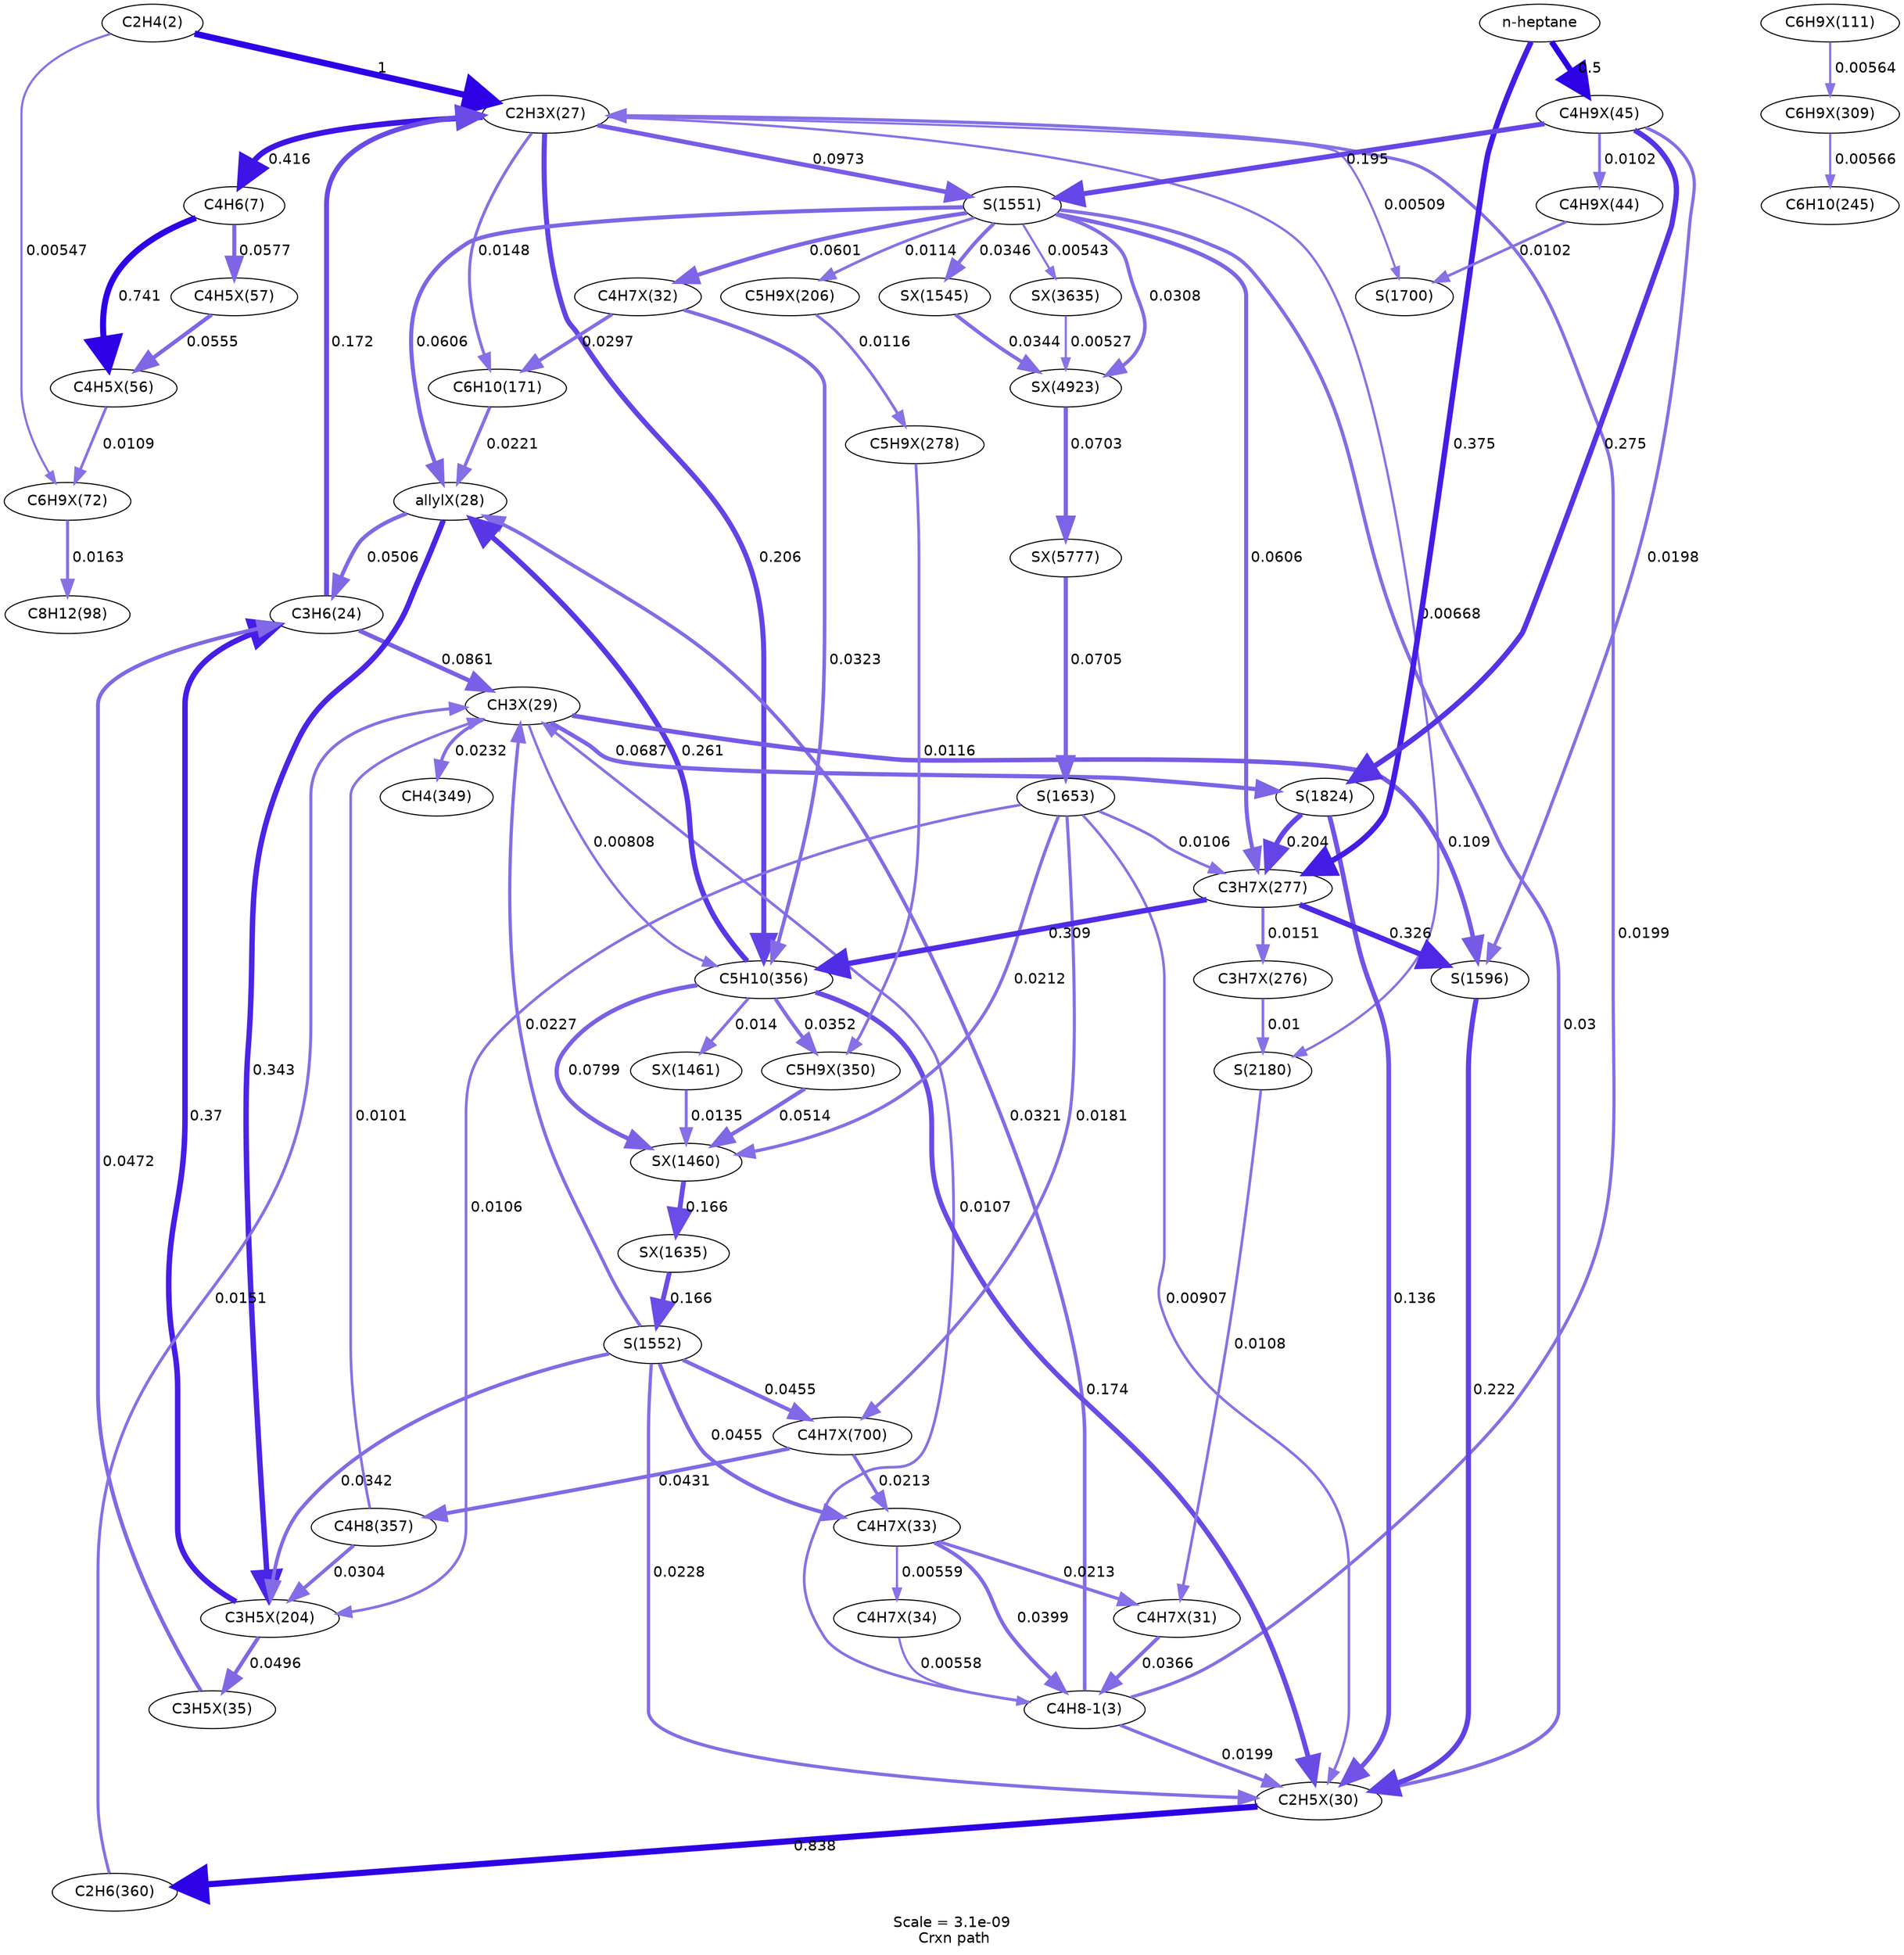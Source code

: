 digraph reaction_paths {
center=1;
s5 -> s68[fontname="Helvetica", style="setlinewidth(6)", arrowsize=3, color="0.7, 1.5, 0.9"
, label=" 1"];
s5 -> s88[fontname="Helvetica", style="setlinewidth(2.07)", arrowsize=1.03, color="0.7, 0.505, 0.9"
, label=" 0.00547"];
s68 -> s8[fontname="Helvetica", style="setlinewidth(5.34)", arrowsize=2.67, color="0.7, 0.916, 0.9"
, label=" 0.416"];
s6 -> s68[fontname="Helvetica", style="setlinewidth(3.04)", arrowsize=1.52, color="0.7, 0.52, 0.9"
, label=" 0.0199"];
s68 -> s13[fontname="Helvetica", style="setlinewidth(2.82)", arrowsize=1.41, color="0.7, 0.515, 0.9"
, label=" 0.0148"];
s10 -> s68[fontname="Helvetica", style="setlinewidth(4.67)", arrowsize=2.34, color="0.7, 0.672, 0.9"
, label=" 0.172"];
s68 -> s27[fontname="Helvetica", style="setlinewidth(4.81)", arrowsize=2.4, color="0.7, 0.706, 0.9"
, label=" 0.206"];
s68 -> s33[fontname="Helvetica", style="setlinewidth(4.24)", arrowsize=2.12, color="0.7, 0.597, 0.9"
, label=" 0.0973"];
s68 -> s49[fontname="Helvetica", style="setlinewidth(2.22)", arrowsize=1.11, color="0.7, 0.507, 0.9"
, label=" 0.00668"];
s68 -> s45[fontname="Helvetica", style="setlinewidth(2.01)", arrowsize=1.01, color="0.7, 0.505, 0.9"
, label=" 0.00509"];
s8 -> s84[fontname="Helvetica", style="setlinewidth(5.77)", arrowsize=2.89, color="0.7, 1.24, 0.9"
, label=" 0.741"];
s8 -> s85[fontname="Helvetica", style="setlinewidth(3.85)", arrowsize=1.92, color="0.7, 0.558, 0.9"
, label=" 0.0577"];
s85 -> s84[fontname="Helvetica", style="setlinewidth(3.82)", arrowsize=1.91, color="0.7, 0.556, 0.9"
, label=" 0.0555"];
s84 -> s88[fontname="Helvetica", style="setlinewidth(2.59)", arrowsize=1.3, color="0.7, 0.511, 0.9"
, label=" 0.0109"];
s88 -> s12[fontname="Helvetica", style="setlinewidth(2.89)", arrowsize=1.45, color="0.7, 0.516, 0.9"
, label=" 0.0163"];
s6 -> s69[fontname="Helvetica", style="setlinewidth(3.4)", arrowsize=1.7, color="0.7, 0.532, 0.9"
, label=" 0.0321"];
s6 -> s70[fontname="Helvetica", style="setlinewidth(2.57)", arrowsize=1.29, color="0.7, 0.511, 0.9"
, label=" 0.0107"];
s6 -> s71[fontname="Helvetica", style="setlinewidth(3.04)", arrowsize=1.52, color="0.7, 0.52, 0.9"
, label=" 0.0199"];
s74 -> s6[fontname="Helvetica", style="setlinewidth(3.57)", arrowsize=1.78, color="0.7, 0.54, 0.9"
, label=" 0.0399"];
s72 -> s6[fontname="Helvetica", style="setlinewidth(3.5)", arrowsize=1.75, color="0.7, 0.537, 0.9"
, label=" 0.0366"];
s75 -> s6[fontname="Helvetica", style="setlinewidth(2.08)", arrowsize=1.04, color="0.7, 0.506, 0.9"
, label=" 0.00558"];
s73 -> s13[fontname="Helvetica", style="setlinewidth(3.34)", arrowsize=1.67, color="0.7, 0.53, 0.9"
, label=" 0.0297"];
s73 -> s27[fontname="Helvetica", style="setlinewidth(3.41)", arrowsize=1.7, color="0.7, 0.532, 0.9"
, label=" 0.0323"];
s33 -> s73[fontname="Helvetica", style="setlinewidth(3.88)", arrowsize=1.94, color="0.7, 0.56, 0.9"
, label=" 0.0601"];
s13 -> s69[fontname="Helvetica", style="setlinewidth(3.12)", arrowsize=1.56, color="0.7, 0.522, 0.9"
, label=" 0.0221"];
s69 -> s105[fontname="Helvetica", style="setlinewidth(5.19)", arrowsize=2.6, color="0.7, 0.843, 0.9"
, label=" 0.343"];
s69 -> s10[fontname="Helvetica", style="setlinewidth(3.75)", arrowsize=1.87, color="0.7, 0.551, 0.9"
, label=" 0.0506"];
s27 -> s69[fontname="Helvetica", style="setlinewidth(4.99)", arrowsize=2.49, color="0.7, 0.761, 0.9"
, label=" 0.261"];
s33 -> s69[fontname="Helvetica", style="setlinewidth(3.88)", arrowsize=1.94, color="0.7, 0.561, 0.9"
, label=" 0.0606"];
s105 -> s76[fontname="Helvetica", style="setlinewidth(3.73)", arrowsize=1.87, color="0.7, 0.55, 0.9"
, label=" 0.0496"];
s105 -> s10[fontname="Helvetica", style="setlinewidth(5.25)", arrowsize=2.62, color="0.7, 0.87, 0.9"
, label=" 0.37"];
s34 -> s105[fontname="Helvetica", style="setlinewidth(3.45)", arrowsize=1.73, color="0.7, 0.534, 0.9"
, label=" 0.0342"];
s28 -> s105[fontname="Helvetica", style="setlinewidth(3.36)", arrowsize=1.68, color="0.7, 0.53, 0.9"
, label=" 0.0304"];
s43 -> s105[fontname="Helvetica", style="setlinewidth(2.57)", arrowsize=1.28, color="0.7, 0.511, 0.9"
, label=" 0.0106"];
s76 -> s10[fontname="Helvetica", style="setlinewidth(3.7)", arrowsize=1.85, color="0.7, 0.547, 0.9"
, label=" 0.0472"];
s10 -> s70[fontname="Helvetica", style="setlinewidth(4.15)", arrowsize=2.07, color="0.7, 0.586, 0.9"
, label=" 0.0861"];
s98 -> s117[fontname="Helvetica", style="setlinewidth(2.09)", arrowsize=1.05, color="0.7, 0.506, 0.9"
, label=" 0.00564"];
s29 -> s70[fontname="Helvetica", style="setlinewidth(2.84)", arrowsize=1.42, color="0.7, 0.515, 0.9"
, label=" 0.0151"];
s70 -> s25[fontname="Helvetica", style="setlinewidth(3.16)", arrowsize=1.58, color="0.7, 0.523, 0.9"
, label=" 0.0232"];
s70 -> s27[fontname="Helvetica", style="setlinewidth(2.36)", arrowsize=1.18, color="0.7, 0.508, 0.9"
, label=" 0.00808"];
s34 -> s70[fontname="Helvetica", style="setlinewidth(3.14)", arrowsize=1.57, color="0.7, 0.523, 0.9"
, label=" 0.0227"];
s28 -> s70[fontname="Helvetica", style="setlinewidth(2.53)", arrowsize=1.27, color="0.7, 0.51, 0.9"
, label=" 0.0101"];
s70 -> s37[fontname="Helvetica", style="setlinewidth(4.32)", arrowsize=2.16, color="0.7, 0.609, 0.9"
, label=" 0.109"];
s70 -> s47[fontname="Helvetica", style="setlinewidth(3.98)", arrowsize=1.99, color="0.7, 0.569, 0.9"
, label=" 0.0687"];
s71 -> s29[fontname="Helvetica", style="setlinewidth(5.87)", arrowsize=2.93, color="0.7, 1.34, 0.9"
, label=" 0.838"];
s117 -> s17[fontname="Helvetica", style="setlinewidth(2.09)", arrowsize=1.05, color="0.7, 0.506, 0.9"
, label=" 0.00566"];
s27 -> s71[fontname="Helvetica", style="setlinewidth(4.68)", arrowsize=2.34, color="0.7, 0.674, 0.9"
, label=" 0.174"];
s27 -> s158[fontname="Helvetica", style="setlinewidth(4.09)", arrowsize=2.05, color="0.7, 0.58, 0.9"
, label=" 0.0799"];
s27 -> s118[fontname="Helvetica", style="setlinewidth(3.47)", arrowsize=1.74, color="0.7, 0.535, 0.9"
, label=" 0.0352"];
s27 -> s159[fontname="Helvetica", style="setlinewidth(2.78)", arrowsize=1.39, color="0.7, 0.514, 0.9"
, label=" 0.014"];
s110 -> s27[fontname="Helvetica", style="setlinewidth(5.11)", arrowsize=2.56, color="0.7, 0.809, 0.9"
, label=" 0.309"];
s34 -> s71[fontname="Helvetica", style="setlinewidth(3.15)", arrowsize=1.57, color="0.7, 0.523, 0.9"
, label=" 0.0228"];
s37 -> s71[fontname="Helvetica", style="setlinewidth(4.86)", arrowsize=2.43, color="0.7, 0.722, 0.9"
, label=" 0.222"];
s33 -> s71[fontname="Helvetica", style="setlinewidth(3.35)", arrowsize=1.68, color="0.7, 0.53, 0.9"
, label=" 0.03"];
s47 -> s71[fontname="Helvetica", style="setlinewidth(4.49)", arrowsize=2.25, color="0.7, 0.636, 0.9"
, label=" 0.136"];
s43 -> s71[fontname="Helvetica", style="setlinewidth(2.45)", arrowsize=1.22, color="0.7, 0.509, 0.9"
, label=" 0.00907"];
s118 -> s158[fontname="Helvetica", style="setlinewidth(3.76)", arrowsize=1.88, color="0.7, 0.551, 0.9"
, label=" 0.0514"];
s159 -> s158[fontname="Helvetica", style="setlinewidth(2.75)", arrowsize=1.38, color="0.7, 0.514, 0.9"
, label=" 0.0135"];
s158 -> s164[fontname="Helvetica", style="setlinewidth(4.64)", arrowsize=2.32, color="0.7, 0.666, 0.9"
, label=" 0.166"];
s43 -> s158[fontname="Helvetica", style="setlinewidth(3.09)", arrowsize=1.54, color="0.7, 0.521, 0.9"
, label=" 0.0212"];
s111 -> s118[fontname="Helvetica", style="setlinewidth(2.64)", arrowsize=1.32, color="0.7, 0.512, 0.9"
, label=" 0.0116"];
s110 -> s37[fontname="Helvetica", style="setlinewidth(5.15)", arrowsize=2.58, color="0.7, 0.826, 0.9"
, label=" 0.326"];
s0 -> s110[fontname="Helvetica", style="setlinewidth(5.26)", arrowsize=2.63, color="0.7, 0.875, 0.9"
, label=" 0.375"];
s33 -> s110[fontname="Helvetica", style="setlinewidth(3.88)", arrowsize=1.94, color="0.7, 0.561, 0.9"
, label=" 0.0606"];
s110 -> s109[fontname="Helvetica", style="setlinewidth(2.83)", arrowsize=1.42, color="0.7, 0.515, 0.9"
, label=" 0.0151"];
s47 -> s110[fontname="Helvetica", style="setlinewidth(4.8)", arrowsize=2.4, color="0.7, 0.704, 0.9"
, label=" 0.204"];
s43 -> s110[fontname="Helvetica", style="setlinewidth(2.57)", arrowsize=1.28, color="0.7, 0.511, 0.9"
, label=" 0.0106"];
s106 -> s111[fontname="Helvetica", style="setlinewidth(2.64)", arrowsize=1.32, color="0.7, 0.512, 0.9"
, label=" 0.0116"];
s164 -> s34[fontname="Helvetica", style="setlinewidth(4.64)", arrowsize=2.32, color="0.7, 0.666, 0.9"
, label=" 0.166"];
s34 -> s133[fontname="Helvetica", style="setlinewidth(3.67)", arrowsize=1.83, color="0.7, 0.545, 0.9"
, label=" 0.0455"];
s34 -> s74[fontname="Helvetica", style="setlinewidth(3.67)", arrowsize=1.83, color="0.7, 0.545, 0.9"
, label=" 0.0455"];
s133 -> s74[fontname="Helvetica", style="setlinewidth(3.09)", arrowsize=1.55, color="0.7, 0.521, 0.9"
, label=" 0.0213"];
s133 -> s28[fontname="Helvetica", style="setlinewidth(3.63)", arrowsize=1.81, color="0.7, 0.543, 0.9"
, label=" 0.0431"];
s43 -> s133[fontname="Helvetica", style="setlinewidth(2.97)", arrowsize=1.49, color="0.7, 0.518, 0.9"
, label=" 0.0181"];
s74 -> s72[fontname="Helvetica", style="setlinewidth(3.09)", arrowsize=1.55, color="0.7, 0.521, 0.9"
, label=" 0.0213"];
s74 -> s75[fontname="Helvetica", style="setlinewidth(2.08)", arrowsize=1.04, color="0.7, 0.506, 0.9"
, label=" 0.00559"];
s49 -> s72[fontname="Helvetica", style="setlinewidth(2.58)", arrowsize=1.29, color="0.7, 0.511, 0.9"
, label=" 0.0108"];
s80 -> s37[fontname="Helvetica", style="setlinewidth(3.04)", arrowsize=1.52, color="0.7, 0.52, 0.9"
, label=" 0.0198"];
s33 -> s106[fontname="Helvetica", style="setlinewidth(2.62)", arrowsize=1.31, color="0.7, 0.511, 0.9"
, label=" 0.0114"];
s0 -> s80[fontname="Helvetica", style="setlinewidth(5.48)", arrowsize=2.74, color="0.7, 1, 0.9"
, label=" 0.5"];
s80 -> s33[fontname="Helvetica", style="setlinewidth(4.76)", arrowsize=2.38, color="0.7, 0.695, 0.9"
, label=" 0.195"];
s80 -> s79[fontname="Helvetica", style="setlinewidth(2.54)", arrowsize=1.27, color="0.7, 0.51, 0.9"
, label=" 0.0102"];
s80 -> s47[fontname="Helvetica", style="setlinewidth(5.03)", arrowsize=2.51, color="0.7, 0.775, 0.9"
, label=" 0.275"];
s33 -> s160[fontname="Helvetica", style="setlinewidth(3.46)", arrowsize=1.73, color="0.7, 0.535, 0.9"
, label=" 0.0346"];
s33 -> s227[fontname="Helvetica", style="setlinewidth(3.37)", arrowsize=1.69, color="0.7, 0.531, 0.9"
, label=" 0.0308"];
s33 -> s194[fontname="Helvetica", style="setlinewidth(2.06)", arrowsize=1.03, color="0.7, 0.505, 0.9"
, label=" 0.00543"];
s109 -> s49[fontname="Helvetica", style="setlinewidth(2.52)", arrowsize=1.26, color="0.7, 0.51, 0.9"
, label=" 0.01"];
s79 -> s45[fontname="Helvetica", style="setlinewidth(2.54)", arrowsize=1.27, color="0.7, 0.51, 0.9"
, label=" 0.0102"];
s160 -> s227[fontname="Helvetica", style="setlinewidth(3.46)", arrowsize=1.73, color="0.7, 0.534, 0.9"
, label=" 0.0344"];
s194 -> s227[fontname="Helvetica", style="setlinewidth(2.04)", arrowsize=1.02, color="0.7, 0.505, 0.9"
, label=" 0.00527"];
s227 -> s232[fontname="Helvetica", style="setlinewidth(4)", arrowsize=2, color="0.7, 0.57, 0.9"
, label=" 0.0703"];
s232 -> s43[fontname="Helvetica", style="setlinewidth(4)", arrowsize=2, color="0.7, 0.57, 0.9"
, label=" 0.0705"];
s0 [ fontname="Helvetica", label="n-heptane"];
s5 [ fontname="Helvetica", label="C2H4(2)"];
s6 [ fontname="Helvetica", label="C4H8-1(3)"];
s8 [ fontname="Helvetica", label="C4H6(7)"];
s10 [ fontname="Helvetica", label="C3H6(24)"];
s12 [ fontname="Helvetica", label="C8H12(98)"];
s13 [ fontname="Helvetica", label="C6H10(171)"];
s17 [ fontname="Helvetica", label="C6H10(245)"];
s25 [ fontname="Helvetica", label="CH4(349)"];
s27 [ fontname="Helvetica", label="C5H10(356)"];
s28 [ fontname="Helvetica", label="C4H8(357)"];
s29 [ fontname="Helvetica", label="C2H6(360)"];
s33 [ fontname="Helvetica", label="S(1551)"];
s34 [ fontname="Helvetica", label="S(1552)"];
s37 [ fontname="Helvetica", label="S(1596)"];
s43 [ fontname="Helvetica", label="S(1653)"];
s45 [ fontname="Helvetica", label="S(1700)"];
s47 [ fontname="Helvetica", label="S(1824)"];
s49 [ fontname="Helvetica", label="S(2180)"];
s68 [ fontname="Helvetica", label="C2H3X(27)"];
s69 [ fontname="Helvetica", label="allylX(28)"];
s70 [ fontname="Helvetica", label="CH3X(29)"];
s71 [ fontname="Helvetica", label="C2H5X(30)"];
s72 [ fontname="Helvetica", label="C4H7X(31)"];
s73 [ fontname="Helvetica", label="C4H7X(32)"];
s74 [ fontname="Helvetica", label="C4H7X(33)"];
s75 [ fontname="Helvetica", label="C4H7X(34)"];
s76 [ fontname="Helvetica", label="C3H5X(35)"];
s79 [ fontname="Helvetica", label="C4H9X(44)"];
s80 [ fontname="Helvetica", label="C4H9X(45)"];
s84 [ fontname="Helvetica", label="C4H5X(56)"];
s85 [ fontname="Helvetica", label="C4H5X(57)"];
s88 [ fontname="Helvetica", label="C6H9X(72)"];
s98 [ fontname="Helvetica", label="C6H9X(111)"];
s105 [ fontname="Helvetica", label="C3H5X(204)"];
s106 [ fontname="Helvetica", label="C5H9X(206)"];
s109 [ fontname="Helvetica", label="C3H7X(276)"];
s110 [ fontname="Helvetica", label="C3H7X(277)"];
s111 [ fontname="Helvetica", label="C5H9X(278)"];
s117 [ fontname="Helvetica", label="C6H9X(309)"];
s118 [ fontname="Helvetica", label="C5H9X(350)"];
s133 [ fontname="Helvetica", label="C4H7X(700)"];
s158 [ fontname="Helvetica", label="SX(1460)"];
s159 [ fontname="Helvetica", label="SX(1461)"];
s160 [ fontname="Helvetica", label="SX(1545)"];
s164 [ fontname="Helvetica", label="SX(1635)"];
s194 [ fontname="Helvetica", label="SX(3635)"];
s227 [ fontname="Helvetica", label="SX(4923)"];
s232 [ fontname="Helvetica", label="SX(5777)"];
 label = "Scale = 3.1e-09\l Crxn path";
 fontname = "Helvetica";
}
